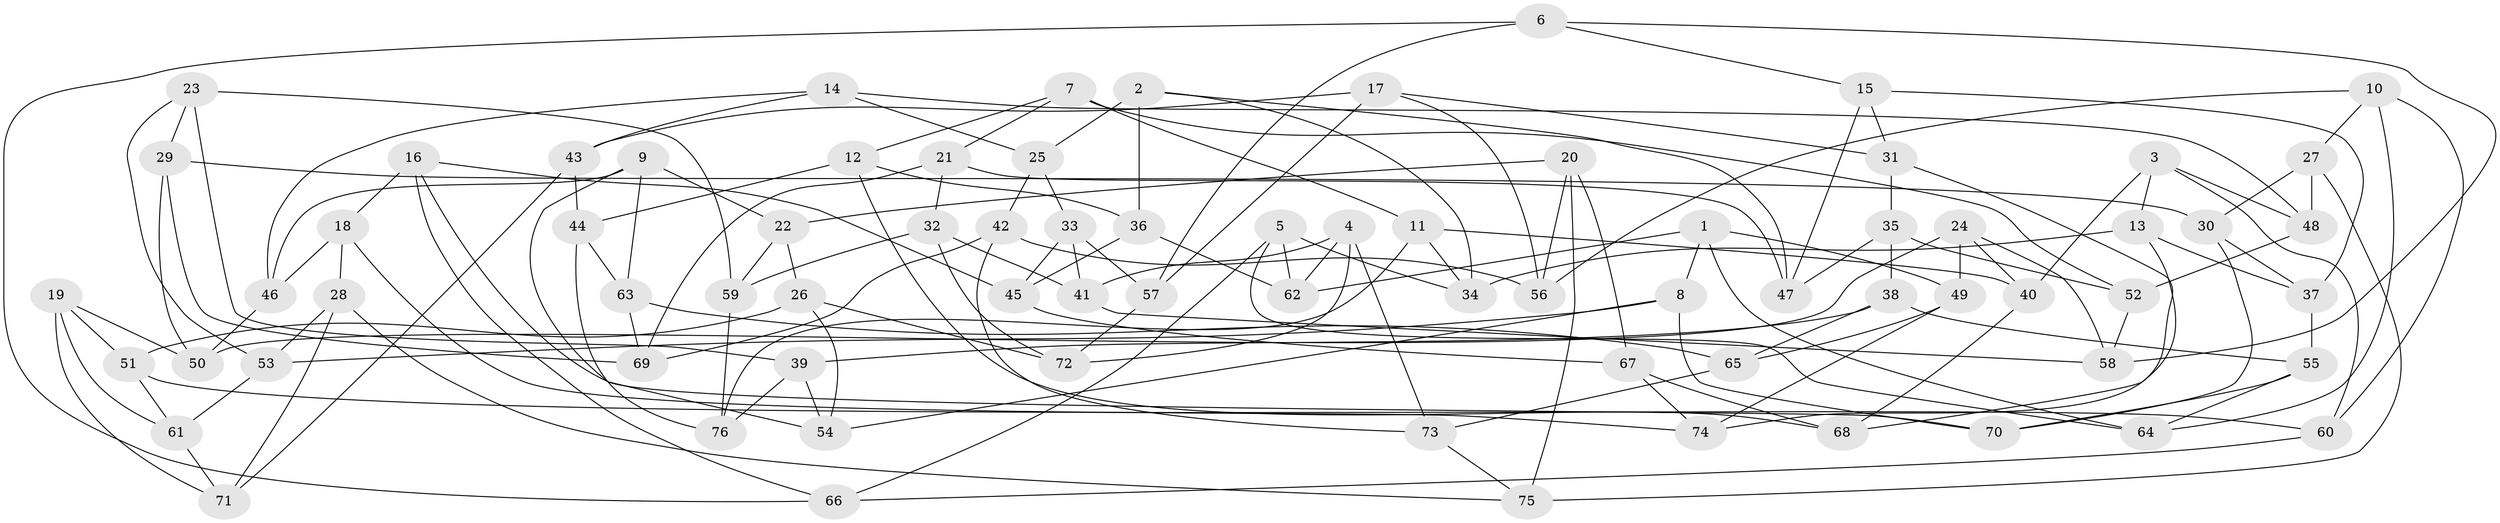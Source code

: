 // coarse degree distribution, {6: 0.6086956521739131, 5: 0.043478260869565216, 4: 0.34782608695652173}
// Generated by graph-tools (version 1.1) at 2025/24/03/03/25 07:24:29]
// undirected, 76 vertices, 152 edges
graph export_dot {
graph [start="1"]
  node [color=gray90,style=filled];
  1;
  2;
  3;
  4;
  5;
  6;
  7;
  8;
  9;
  10;
  11;
  12;
  13;
  14;
  15;
  16;
  17;
  18;
  19;
  20;
  21;
  22;
  23;
  24;
  25;
  26;
  27;
  28;
  29;
  30;
  31;
  32;
  33;
  34;
  35;
  36;
  37;
  38;
  39;
  40;
  41;
  42;
  43;
  44;
  45;
  46;
  47;
  48;
  49;
  50;
  51;
  52;
  53;
  54;
  55;
  56;
  57;
  58;
  59;
  60;
  61;
  62;
  63;
  64;
  65;
  66;
  67;
  68;
  69;
  70;
  71;
  72;
  73;
  74;
  75;
  76;
  1 -- 62;
  1 -- 64;
  1 -- 49;
  1 -- 8;
  2 -- 25;
  2 -- 36;
  2 -- 47;
  2 -- 34;
  3 -- 48;
  3 -- 40;
  3 -- 60;
  3 -- 13;
  4 -- 72;
  4 -- 73;
  4 -- 41;
  4 -- 62;
  5 -- 66;
  5 -- 62;
  5 -- 34;
  5 -- 64;
  6 -- 57;
  6 -- 66;
  6 -- 58;
  6 -- 15;
  7 -- 11;
  7 -- 12;
  7 -- 21;
  7 -- 52;
  8 -- 70;
  8 -- 54;
  8 -- 53;
  9 -- 54;
  9 -- 63;
  9 -- 46;
  9 -- 22;
  10 -- 27;
  10 -- 64;
  10 -- 56;
  10 -- 60;
  11 -- 34;
  11 -- 40;
  11 -- 76;
  12 -- 36;
  12 -- 68;
  12 -- 44;
  13 -- 34;
  13 -- 37;
  13 -- 74;
  14 -- 46;
  14 -- 43;
  14 -- 48;
  14 -- 25;
  15 -- 31;
  15 -- 37;
  15 -- 47;
  16 -- 70;
  16 -- 66;
  16 -- 18;
  16 -- 45;
  17 -- 56;
  17 -- 31;
  17 -- 43;
  17 -- 57;
  18 -- 46;
  18 -- 28;
  18 -- 74;
  19 -- 50;
  19 -- 51;
  19 -- 71;
  19 -- 61;
  20 -- 67;
  20 -- 22;
  20 -- 75;
  20 -- 56;
  21 -- 47;
  21 -- 32;
  21 -- 69;
  22 -- 59;
  22 -- 26;
  23 -- 53;
  23 -- 59;
  23 -- 39;
  23 -- 29;
  24 -- 40;
  24 -- 58;
  24 -- 49;
  24 -- 50;
  25 -- 42;
  25 -- 33;
  26 -- 54;
  26 -- 72;
  26 -- 51;
  27 -- 30;
  27 -- 75;
  27 -- 48;
  28 -- 71;
  28 -- 75;
  28 -- 53;
  29 -- 50;
  29 -- 69;
  29 -- 30;
  30 -- 37;
  30 -- 70;
  31 -- 35;
  31 -- 68;
  32 -- 59;
  32 -- 72;
  32 -- 41;
  33 -- 57;
  33 -- 45;
  33 -- 41;
  35 -- 52;
  35 -- 47;
  35 -- 38;
  36 -- 62;
  36 -- 45;
  37 -- 55;
  38 -- 39;
  38 -- 55;
  38 -- 65;
  39 -- 76;
  39 -- 54;
  40 -- 68;
  41 -- 58;
  42 -- 73;
  42 -- 56;
  42 -- 69;
  43 -- 44;
  43 -- 71;
  44 -- 63;
  44 -- 76;
  45 -- 67;
  46 -- 50;
  48 -- 52;
  49 -- 65;
  49 -- 74;
  51 -- 61;
  51 -- 60;
  52 -- 58;
  53 -- 61;
  55 -- 70;
  55 -- 64;
  57 -- 72;
  59 -- 76;
  60 -- 66;
  61 -- 71;
  63 -- 69;
  63 -- 65;
  65 -- 73;
  67 -- 68;
  67 -- 74;
  73 -- 75;
}
